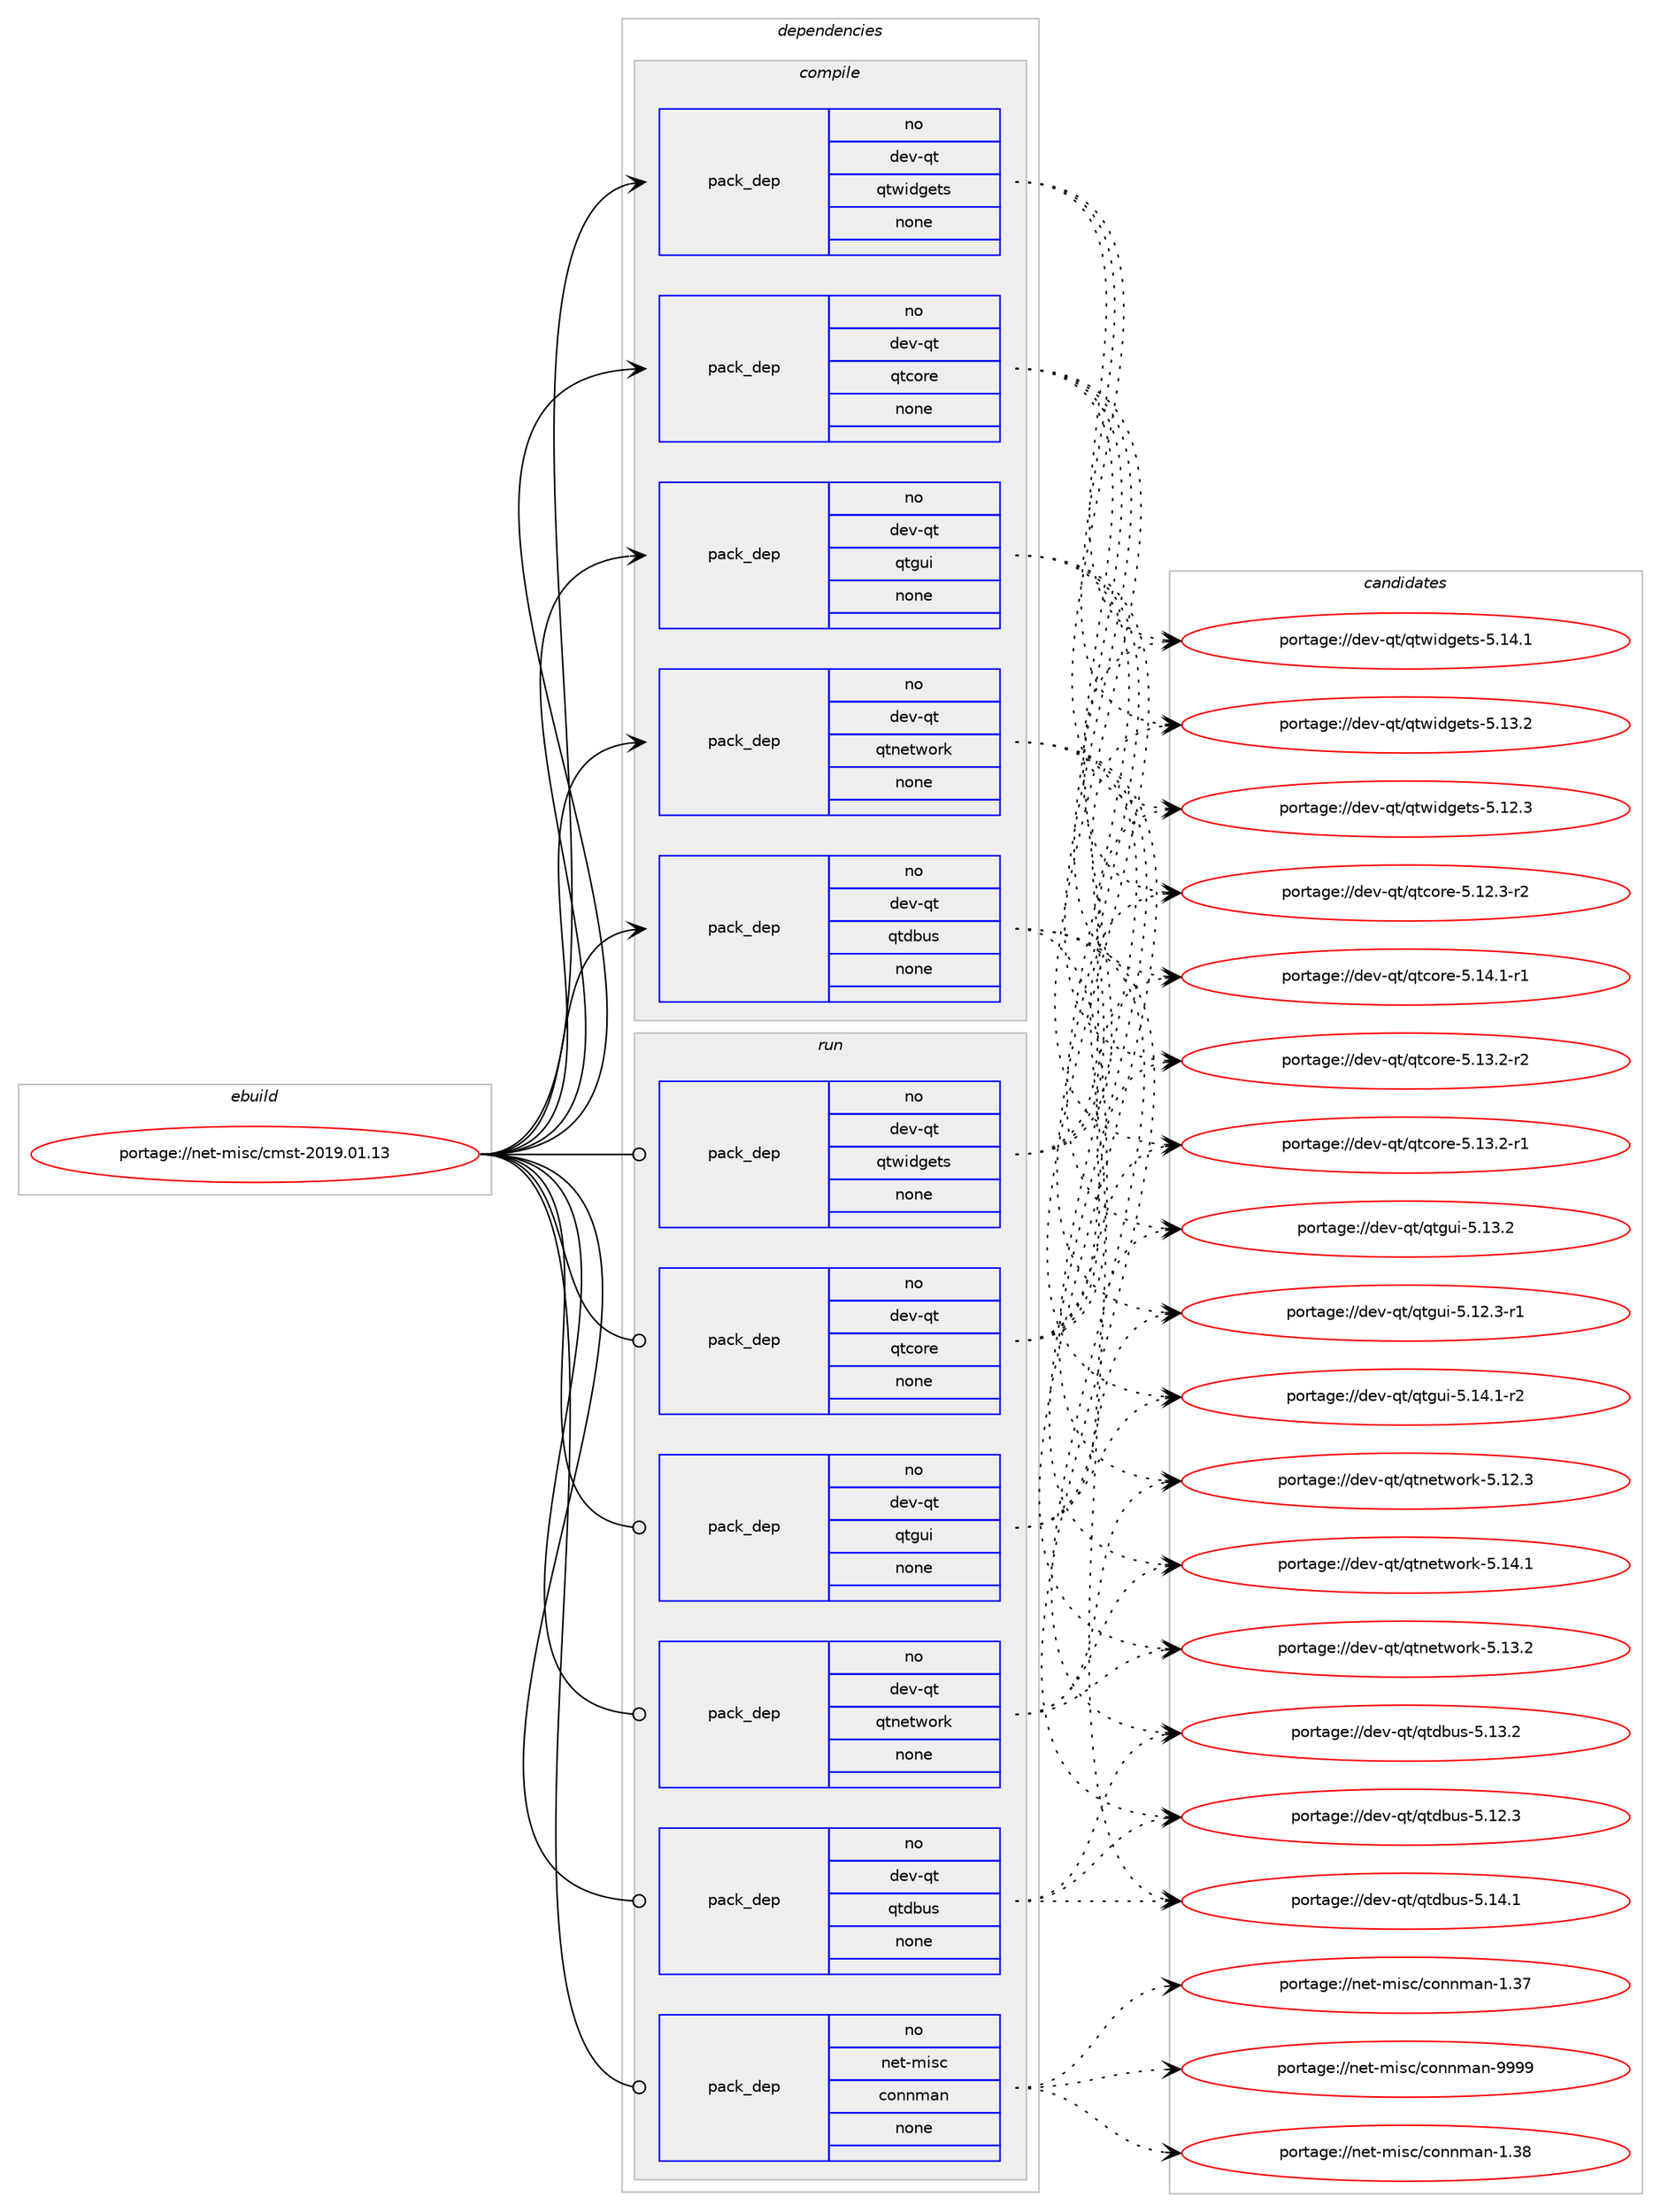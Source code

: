 digraph prolog {

# *************
# Graph options
# *************

newrank=true;
concentrate=true;
compound=true;
graph [rankdir=LR,fontname=Helvetica,fontsize=10,ranksep=1.5];#, ranksep=2.5, nodesep=0.2];
edge  [arrowhead=vee];
node  [fontname=Helvetica,fontsize=10];

# **********
# The ebuild
# **********

subgraph cluster_leftcol {
color=gray;
rank=same;
label=<<i>ebuild</i>>;
id [label="portage://net-misc/cmst-2019.01.13", color=red, width=4, href="../net-misc/cmst-2019.01.13.svg"];
}

# ****************
# The dependencies
# ****************

subgraph cluster_midcol {
color=gray;
label=<<i>dependencies</i>>;
subgraph cluster_compile {
fillcolor="#eeeeee";
style=filled;
label=<<i>compile</i>>;
subgraph pack101456 {
dependency131126 [label=<<TABLE BORDER="0" CELLBORDER="1" CELLSPACING="0" CELLPADDING="4" WIDTH="220"><TR><TD ROWSPAN="6" CELLPADDING="30">pack_dep</TD></TR><TR><TD WIDTH="110">no</TD></TR><TR><TD>dev-qt</TD></TR><TR><TD>qtcore</TD></TR><TR><TD>none</TD></TR><TR><TD></TD></TR></TABLE>>, shape=none, color=blue];
}
id:e -> dependency131126:w [weight=20,style="solid",arrowhead="vee"];
subgraph pack101457 {
dependency131127 [label=<<TABLE BORDER="0" CELLBORDER="1" CELLSPACING="0" CELLPADDING="4" WIDTH="220"><TR><TD ROWSPAN="6" CELLPADDING="30">pack_dep</TD></TR><TR><TD WIDTH="110">no</TD></TR><TR><TD>dev-qt</TD></TR><TR><TD>qtdbus</TD></TR><TR><TD>none</TD></TR><TR><TD></TD></TR></TABLE>>, shape=none, color=blue];
}
id:e -> dependency131127:w [weight=20,style="solid",arrowhead="vee"];
subgraph pack101458 {
dependency131128 [label=<<TABLE BORDER="0" CELLBORDER="1" CELLSPACING="0" CELLPADDING="4" WIDTH="220"><TR><TD ROWSPAN="6" CELLPADDING="30">pack_dep</TD></TR><TR><TD WIDTH="110">no</TD></TR><TR><TD>dev-qt</TD></TR><TR><TD>qtgui</TD></TR><TR><TD>none</TD></TR><TR><TD></TD></TR></TABLE>>, shape=none, color=blue];
}
id:e -> dependency131128:w [weight=20,style="solid",arrowhead="vee"];
subgraph pack101459 {
dependency131129 [label=<<TABLE BORDER="0" CELLBORDER="1" CELLSPACING="0" CELLPADDING="4" WIDTH="220"><TR><TD ROWSPAN="6" CELLPADDING="30">pack_dep</TD></TR><TR><TD WIDTH="110">no</TD></TR><TR><TD>dev-qt</TD></TR><TR><TD>qtnetwork</TD></TR><TR><TD>none</TD></TR><TR><TD></TD></TR></TABLE>>, shape=none, color=blue];
}
id:e -> dependency131129:w [weight=20,style="solid",arrowhead="vee"];
subgraph pack101460 {
dependency131130 [label=<<TABLE BORDER="0" CELLBORDER="1" CELLSPACING="0" CELLPADDING="4" WIDTH="220"><TR><TD ROWSPAN="6" CELLPADDING="30">pack_dep</TD></TR><TR><TD WIDTH="110">no</TD></TR><TR><TD>dev-qt</TD></TR><TR><TD>qtwidgets</TD></TR><TR><TD>none</TD></TR><TR><TD></TD></TR></TABLE>>, shape=none, color=blue];
}
id:e -> dependency131130:w [weight=20,style="solid",arrowhead="vee"];
}
subgraph cluster_compileandrun {
fillcolor="#eeeeee";
style=filled;
label=<<i>compile and run</i>>;
}
subgraph cluster_run {
fillcolor="#eeeeee";
style=filled;
label=<<i>run</i>>;
subgraph pack101461 {
dependency131131 [label=<<TABLE BORDER="0" CELLBORDER="1" CELLSPACING="0" CELLPADDING="4" WIDTH="220"><TR><TD ROWSPAN="6" CELLPADDING="30">pack_dep</TD></TR><TR><TD WIDTH="110">no</TD></TR><TR><TD>dev-qt</TD></TR><TR><TD>qtcore</TD></TR><TR><TD>none</TD></TR><TR><TD></TD></TR></TABLE>>, shape=none, color=blue];
}
id:e -> dependency131131:w [weight=20,style="solid",arrowhead="odot"];
subgraph pack101462 {
dependency131132 [label=<<TABLE BORDER="0" CELLBORDER="1" CELLSPACING="0" CELLPADDING="4" WIDTH="220"><TR><TD ROWSPAN="6" CELLPADDING="30">pack_dep</TD></TR><TR><TD WIDTH="110">no</TD></TR><TR><TD>dev-qt</TD></TR><TR><TD>qtdbus</TD></TR><TR><TD>none</TD></TR><TR><TD></TD></TR></TABLE>>, shape=none, color=blue];
}
id:e -> dependency131132:w [weight=20,style="solid",arrowhead="odot"];
subgraph pack101463 {
dependency131133 [label=<<TABLE BORDER="0" CELLBORDER="1" CELLSPACING="0" CELLPADDING="4" WIDTH="220"><TR><TD ROWSPAN="6" CELLPADDING="30">pack_dep</TD></TR><TR><TD WIDTH="110">no</TD></TR><TR><TD>dev-qt</TD></TR><TR><TD>qtgui</TD></TR><TR><TD>none</TD></TR><TR><TD></TD></TR></TABLE>>, shape=none, color=blue];
}
id:e -> dependency131133:w [weight=20,style="solid",arrowhead="odot"];
subgraph pack101464 {
dependency131134 [label=<<TABLE BORDER="0" CELLBORDER="1" CELLSPACING="0" CELLPADDING="4" WIDTH="220"><TR><TD ROWSPAN="6" CELLPADDING="30">pack_dep</TD></TR><TR><TD WIDTH="110">no</TD></TR><TR><TD>dev-qt</TD></TR><TR><TD>qtnetwork</TD></TR><TR><TD>none</TD></TR><TR><TD></TD></TR></TABLE>>, shape=none, color=blue];
}
id:e -> dependency131134:w [weight=20,style="solid",arrowhead="odot"];
subgraph pack101465 {
dependency131135 [label=<<TABLE BORDER="0" CELLBORDER="1" CELLSPACING="0" CELLPADDING="4" WIDTH="220"><TR><TD ROWSPAN="6" CELLPADDING="30">pack_dep</TD></TR><TR><TD WIDTH="110">no</TD></TR><TR><TD>dev-qt</TD></TR><TR><TD>qtwidgets</TD></TR><TR><TD>none</TD></TR><TR><TD></TD></TR></TABLE>>, shape=none, color=blue];
}
id:e -> dependency131135:w [weight=20,style="solid",arrowhead="odot"];
subgraph pack101466 {
dependency131136 [label=<<TABLE BORDER="0" CELLBORDER="1" CELLSPACING="0" CELLPADDING="4" WIDTH="220"><TR><TD ROWSPAN="6" CELLPADDING="30">pack_dep</TD></TR><TR><TD WIDTH="110">no</TD></TR><TR><TD>net-misc</TD></TR><TR><TD>connman</TD></TR><TR><TD>none</TD></TR><TR><TD></TD></TR></TABLE>>, shape=none, color=blue];
}
id:e -> dependency131136:w [weight=20,style="solid",arrowhead="odot"];
}
}

# **************
# The candidates
# **************

subgraph cluster_choices {
rank=same;
color=gray;
label=<<i>candidates</i>>;

subgraph choice101456 {
color=black;
nodesep=1;
choice100101118451131164711311699111114101455346495246494511449 [label="portage://dev-qt/qtcore-5.14.1-r1", color=red, width=4,href="../dev-qt/qtcore-5.14.1-r1.svg"];
choice100101118451131164711311699111114101455346495146504511450 [label="portage://dev-qt/qtcore-5.13.2-r2", color=red, width=4,href="../dev-qt/qtcore-5.13.2-r2.svg"];
choice100101118451131164711311699111114101455346495146504511449 [label="portage://dev-qt/qtcore-5.13.2-r1", color=red, width=4,href="../dev-qt/qtcore-5.13.2-r1.svg"];
choice100101118451131164711311699111114101455346495046514511450 [label="portage://dev-qt/qtcore-5.12.3-r2", color=red, width=4,href="../dev-qt/qtcore-5.12.3-r2.svg"];
dependency131126:e -> choice100101118451131164711311699111114101455346495246494511449:w [style=dotted,weight="100"];
dependency131126:e -> choice100101118451131164711311699111114101455346495146504511450:w [style=dotted,weight="100"];
dependency131126:e -> choice100101118451131164711311699111114101455346495146504511449:w [style=dotted,weight="100"];
dependency131126:e -> choice100101118451131164711311699111114101455346495046514511450:w [style=dotted,weight="100"];
}
subgraph choice101457 {
color=black;
nodesep=1;
choice10010111845113116471131161009811711545534649524649 [label="portage://dev-qt/qtdbus-5.14.1", color=red, width=4,href="../dev-qt/qtdbus-5.14.1.svg"];
choice10010111845113116471131161009811711545534649514650 [label="portage://dev-qt/qtdbus-5.13.2", color=red, width=4,href="../dev-qt/qtdbus-5.13.2.svg"];
choice10010111845113116471131161009811711545534649504651 [label="portage://dev-qt/qtdbus-5.12.3", color=red, width=4,href="../dev-qt/qtdbus-5.12.3.svg"];
dependency131127:e -> choice10010111845113116471131161009811711545534649524649:w [style=dotted,weight="100"];
dependency131127:e -> choice10010111845113116471131161009811711545534649514650:w [style=dotted,weight="100"];
dependency131127:e -> choice10010111845113116471131161009811711545534649504651:w [style=dotted,weight="100"];
}
subgraph choice101458 {
color=black;
nodesep=1;
choice1001011184511311647113116103117105455346495246494511450 [label="portage://dev-qt/qtgui-5.14.1-r2", color=red, width=4,href="../dev-qt/qtgui-5.14.1-r2.svg"];
choice100101118451131164711311610311710545534649514650 [label="portage://dev-qt/qtgui-5.13.2", color=red, width=4,href="../dev-qt/qtgui-5.13.2.svg"];
choice1001011184511311647113116103117105455346495046514511449 [label="portage://dev-qt/qtgui-5.12.3-r1", color=red, width=4,href="../dev-qt/qtgui-5.12.3-r1.svg"];
dependency131128:e -> choice1001011184511311647113116103117105455346495246494511450:w [style=dotted,weight="100"];
dependency131128:e -> choice100101118451131164711311610311710545534649514650:w [style=dotted,weight="100"];
dependency131128:e -> choice1001011184511311647113116103117105455346495046514511449:w [style=dotted,weight="100"];
}
subgraph choice101459 {
color=black;
nodesep=1;
choice100101118451131164711311611010111611911111410745534649524649 [label="portage://dev-qt/qtnetwork-5.14.1", color=red, width=4,href="../dev-qt/qtnetwork-5.14.1.svg"];
choice100101118451131164711311611010111611911111410745534649514650 [label="portage://dev-qt/qtnetwork-5.13.2", color=red, width=4,href="../dev-qt/qtnetwork-5.13.2.svg"];
choice100101118451131164711311611010111611911111410745534649504651 [label="portage://dev-qt/qtnetwork-5.12.3", color=red, width=4,href="../dev-qt/qtnetwork-5.12.3.svg"];
dependency131129:e -> choice100101118451131164711311611010111611911111410745534649524649:w [style=dotted,weight="100"];
dependency131129:e -> choice100101118451131164711311611010111611911111410745534649514650:w [style=dotted,weight="100"];
dependency131129:e -> choice100101118451131164711311611010111611911111410745534649504651:w [style=dotted,weight="100"];
}
subgraph choice101460 {
color=black;
nodesep=1;
choice100101118451131164711311611910510010310111611545534649524649 [label="portage://dev-qt/qtwidgets-5.14.1", color=red, width=4,href="../dev-qt/qtwidgets-5.14.1.svg"];
choice100101118451131164711311611910510010310111611545534649514650 [label="portage://dev-qt/qtwidgets-5.13.2", color=red, width=4,href="../dev-qt/qtwidgets-5.13.2.svg"];
choice100101118451131164711311611910510010310111611545534649504651 [label="portage://dev-qt/qtwidgets-5.12.3", color=red, width=4,href="../dev-qt/qtwidgets-5.12.3.svg"];
dependency131130:e -> choice100101118451131164711311611910510010310111611545534649524649:w [style=dotted,weight="100"];
dependency131130:e -> choice100101118451131164711311611910510010310111611545534649514650:w [style=dotted,weight="100"];
dependency131130:e -> choice100101118451131164711311611910510010310111611545534649504651:w [style=dotted,weight="100"];
}
subgraph choice101461 {
color=black;
nodesep=1;
choice100101118451131164711311699111114101455346495246494511449 [label="portage://dev-qt/qtcore-5.14.1-r1", color=red, width=4,href="../dev-qt/qtcore-5.14.1-r1.svg"];
choice100101118451131164711311699111114101455346495146504511450 [label="portage://dev-qt/qtcore-5.13.2-r2", color=red, width=4,href="../dev-qt/qtcore-5.13.2-r2.svg"];
choice100101118451131164711311699111114101455346495146504511449 [label="portage://dev-qt/qtcore-5.13.2-r1", color=red, width=4,href="../dev-qt/qtcore-5.13.2-r1.svg"];
choice100101118451131164711311699111114101455346495046514511450 [label="portage://dev-qt/qtcore-5.12.3-r2", color=red, width=4,href="../dev-qt/qtcore-5.12.3-r2.svg"];
dependency131131:e -> choice100101118451131164711311699111114101455346495246494511449:w [style=dotted,weight="100"];
dependency131131:e -> choice100101118451131164711311699111114101455346495146504511450:w [style=dotted,weight="100"];
dependency131131:e -> choice100101118451131164711311699111114101455346495146504511449:w [style=dotted,weight="100"];
dependency131131:e -> choice100101118451131164711311699111114101455346495046514511450:w [style=dotted,weight="100"];
}
subgraph choice101462 {
color=black;
nodesep=1;
choice10010111845113116471131161009811711545534649524649 [label="portage://dev-qt/qtdbus-5.14.1", color=red, width=4,href="../dev-qt/qtdbus-5.14.1.svg"];
choice10010111845113116471131161009811711545534649514650 [label="portage://dev-qt/qtdbus-5.13.2", color=red, width=4,href="../dev-qt/qtdbus-5.13.2.svg"];
choice10010111845113116471131161009811711545534649504651 [label="portage://dev-qt/qtdbus-5.12.3", color=red, width=4,href="../dev-qt/qtdbus-5.12.3.svg"];
dependency131132:e -> choice10010111845113116471131161009811711545534649524649:w [style=dotted,weight="100"];
dependency131132:e -> choice10010111845113116471131161009811711545534649514650:w [style=dotted,weight="100"];
dependency131132:e -> choice10010111845113116471131161009811711545534649504651:w [style=dotted,weight="100"];
}
subgraph choice101463 {
color=black;
nodesep=1;
choice1001011184511311647113116103117105455346495246494511450 [label="portage://dev-qt/qtgui-5.14.1-r2", color=red, width=4,href="../dev-qt/qtgui-5.14.1-r2.svg"];
choice100101118451131164711311610311710545534649514650 [label="portage://dev-qt/qtgui-5.13.2", color=red, width=4,href="../dev-qt/qtgui-5.13.2.svg"];
choice1001011184511311647113116103117105455346495046514511449 [label="portage://dev-qt/qtgui-5.12.3-r1", color=red, width=4,href="../dev-qt/qtgui-5.12.3-r1.svg"];
dependency131133:e -> choice1001011184511311647113116103117105455346495246494511450:w [style=dotted,weight="100"];
dependency131133:e -> choice100101118451131164711311610311710545534649514650:w [style=dotted,weight="100"];
dependency131133:e -> choice1001011184511311647113116103117105455346495046514511449:w [style=dotted,weight="100"];
}
subgraph choice101464 {
color=black;
nodesep=1;
choice100101118451131164711311611010111611911111410745534649524649 [label="portage://dev-qt/qtnetwork-5.14.1", color=red, width=4,href="../dev-qt/qtnetwork-5.14.1.svg"];
choice100101118451131164711311611010111611911111410745534649514650 [label="portage://dev-qt/qtnetwork-5.13.2", color=red, width=4,href="../dev-qt/qtnetwork-5.13.2.svg"];
choice100101118451131164711311611010111611911111410745534649504651 [label="portage://dev-qt/qtnetwork-5.12.3", color=red, width=4,href="../dev-qt/qtnetwork-5.12.3.svg"];
dependency131134:e -> choice100101118451131164711311611010111611911111410745534649524649:w [style=dotted,weight="100"];
dependency131134:e -> choice100101118451131164711311611010111611911111410745534649514650:w [style=dotted,weight="100"];
dependency131134:e -> choice100101118451131164711311611010111611911111410745534649504651:w [style=dotted,weight="100"];
}
subgraph choice101465 {
color=black;
nodesep=1;
choice100101118451131164711311611910510010310111611545534649524649 [label="portage://dev-qt/qtwidgets-5.14.1", color=red, width=4,href="../dev-qt/qtwidgets-5.14.1.svg"];
choice100101118451131164711311611910510010310111611545534649514650 [label="portage://dev-qt/qtwidgets-5.13.2", color=red, width=4,href="../dev-qt/qtwidgets-5.13.2.svg"];
choice100101118451131164711311611910510010310111611545534649504651 [label="portage://dev-qt/qtwidgets-5.12.3", color=red, width=4,href="../dev-qt/qtwidgets-5.12.3.svg"];
dependency131135:e -> choice100101118451131164711311611910510010310111611545534649524649:w [style=dotted,weight="100"];
dependency131135:e -> choice100101118451131164711311611910510010310111611545534649514650:w [style=dotted,weight="100"];
dependency131135:e -> choice100101118451131164711311611910510010310111611545534649504651:w [style=dotted,weight="100"];
}
subgraph choice101466 {
color=black;
nodesep=1;
choice11010111645109105115994799111110110109971104557575757 [label="portage://net-misc/connman-9999", color=red, width=4,href="../net-misc/connman-9999.svg"];
choice11010111645109105115994799111110110109971104549465156 [label="portage://net-misc/connman-1.38", color=red, width=4,href="../net-misc/connman-1.38.svg"];
choice11010111645109105115994799111110110109971104549465155 [label="portage://net-misc/connman-1.37", color=red, width=4,href="../net-misc/connman-1.37.svg"];
dependency131136:e -> choice11010111645109105115994799111110110109971104557575757:w [style=dotted,weight="100"];
dependency131136:e -> choice11010111645109105115994799111110110109971104549465156:w [style=dotted,weight="100"];
dependency131136:e -> choice11010111645109105115994799111110110109971104549465155:w [style=dotted,weight="100"];
}
}

}
